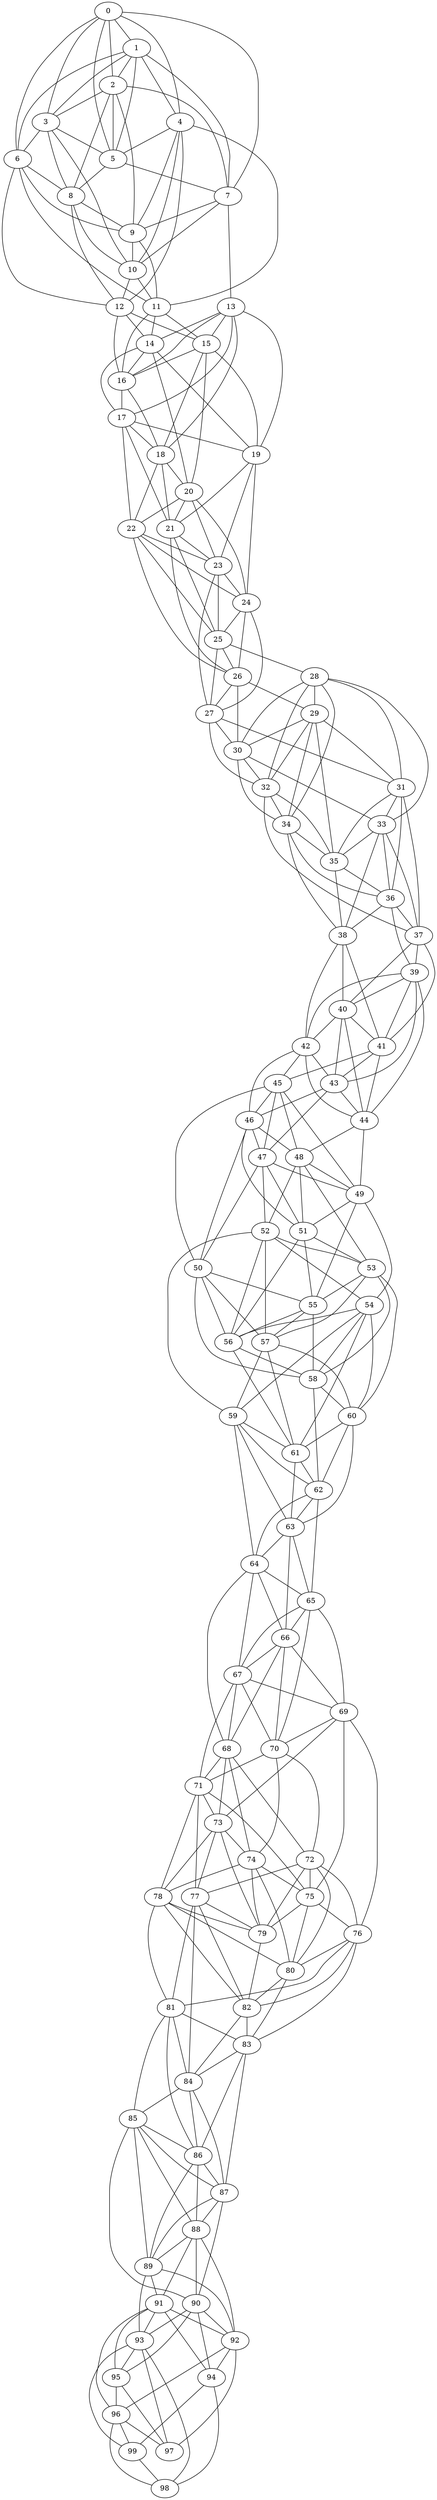 strict graph G {
0;
1;
2;
3;
4;
5;
6;
7;
8;
9;
10;
11;
12;
13;
14;
15;
16;
17;
18;
19;
20;
21;
22;
23;
24;
25;
26;
27;
28;
29;
30;
31;
32;
33;
34;
35;
36;
37;
38;
39;
40;
41;
42;
43;
44;
45;
46;
47;
48;
49;
50;
51;
52;
53;
54;
55;
56;
57;
58;
59;
60;
61;
62;
63;
64;
65;
66;
67;
68;
69;
70;
71;
72;
73;
74;
75;
76;
77;
78;
79;
80;
81;
82;
83;
84;
85;
86;
87;
88;
89;
90;
91;
92;
93;
94;
95;
96;
97;
98;
99;
93 -- 99;
2 -- 3;
29 -- 34;
75 -- 79;
29 -- 30;
52 -- 56;
51 -- 56;
53 -- 55;
92 -- 97;
54 -- 60;
48 -- 53;
71 -- 73;
11 -- 14;
43 -- 46;
53 -- 58;
23 -- 27;
73 -- 78;
49 -- 51;
73 -- 79;
96 -- 97;
54 -- 61;
34 -- 35;
21 -- 25;
1 -- 2;
92 -- 96;
39 -- 44;
39 -- 43;
90 -- 93;
55 -- 56;
75 -- 76;
65 -- 67;
10 -- 11;
65 -- 66;
6 -- 12;
7 -- 13;
67 -- 70;
13 -- 15;
96 -- 99;
75 -- 80;
6 -- 8;
39 -- 41;
86 -- 88;
95 -- 97;
47 -- 50;
45 -- 49;
27 -- 31;
43 -- 47;
82 -- 84;
56 -- 61;
4 -- 9;
69 -- 75;
45 -- 50;
46 -- 50;
52 -- 57;
36 -- 39;
24 -- 26;
42 -- 43;
80 -- 83;
42 -- 45;
92 -- 94;
39 -- 40;
1 -- 3;
44 -- 48;
54 -- 56;
73 -- 77;
15 -- 20;
63 -- 64;
59 -- 63;
83 -- 84;
56 -- 58;
86 -- 87;
83 -- 87;
72 -- 79;
41 -- 45;
66 -- 69;
45 -- 48;
19 -- 23;
74 -- 80;
76 -- 80;
28 -- 33;
0 -- 4;
81 -- 86;
2 -- 8;
84 -- 87;
18 -- 20;
47 -- 51;
16 -- 17;
41 -- 43;
37 -- 39;
93 -- 98;
46 -- 47;
70 -- 71;
33 -- 36;
93 -- 95;
50 -- 56;
1 -- 6;
64 -- 68;
55 -- 57;
37 -- 40;
28 -- 34;
28 -- 32;
79 -- 82;
89 -- 92;
49 -- 54;
30 -- 33;
54 -- 58;
17 -- 19;
8 -- 12;
91 -- 95;
26 -- 29;
25 -- 26;
74 -- 78;
33 -- 35;
87 -- 88;
40 -- 44;
24 -- 25;
49 -- 55;
26 -- 30;
45 -- 47;
36 -- 37;
82 -- 83;
42 -- 46;
61 -- 63;
9 -- 10;
55 -- 58;
1 -- 7;
48 -- 52;
62 -- 63;
45 -- 46;
15 -- 18;
85 -- 90;
88 -- 89;
42 -- 44;
16 -- 18;
57 -- 60;
6 -- 9;
2 -- 7;
85 -- 86;
46 -- 51;
33 -- 37;
50 -- 58;
85 -- 89;
14 -- 17;
19 -- 21;
69 -- 70;
78 -- 80;
64 -- 67;
0 -- 2;
17 -- 21;
32 -- 37;
87 -- 90;
28 -- 29;
1 -- 5;
61 -- 62;
87 -- 89;
13 -- 16;
77 -- 84;
76 -- 83;
51 -- 55;
2 -- 9;
8 -- 9;
17 -- 18;
22 -- 26;
88 -- 90;
17 -- 22;
18 -- 22;
68 -- 72;
93 -- 97;
58 -- 62;
41 -- 44;
40 -- 43;
91 -- 93;
0 -- 1;
26 -- 27;
13 -- 18;
66 -- 70;
80 -- 82;
71 -- 77;
0 -- 3;
89 -- 93;
37 -- 41;
52 -- 53;
68 -- 73;
14 -- 19;
30 -- 34;
70 -- 72;
91 -- 92;
46 -- 48;
15 -- 16;
11 -- 15;
0 -- 5;
60 -- 63;
71 -- 78;
77 -- 79;
24 -- 27;
0 -- 7;
28 -- 31;
64 -- 66;
83 -- 86;
81 -- 85;
90 -- 92;
29 -- 32;
18 -- 21;
69 -- 76;
76 -- 81;
91 -- 94;
35 -- 38;
48 -- 51;
99 -- 98;
78 -- 79;
65 -- 70;
31 -- 37;
22 -- 23;
90 -- 95;
72 -- 80;
13 -- 14;
4 -- 5;
4 -- 11;
84 -- 85;
68 -- 74;
21 -- 23;
51 -- 53;
88 -- 92;
3 -- 8;
5 -- 7;
71 -- 75;
12 -- 14;
77 -- 81;
50 -- 57;
7 -- 9;
3 -- 6;
31 -- 36;
91 -- 96;
40 -- 41;
67 -- 71;
40 -- 42;
29 -- 31;
68 -- 71;
74 -- 79;
4 -- 12;
88 -- 91;
94 -- 98;
22 -- 25;
34 -- 36;
15 -- 19;
20 -- 24;
94 -- 99;
67 -- 69;
8 -- 10;
62 -- 64;
11 -- 16;
14 -- 20;
50 -- 55;
31 -- 35;
6 -- 11;
7 -- 10;
43 -- 44;
38 -- 40;
2 -- 5;
20 -- 23;
59 -- 64;
95 -- 96;
25 -- 27;
36 -- 38;
20 -- 22;
57 -- 59;
85 -- 87;
89 -- 91;
90 -- 94;
81 -- 84;
52 -- 54;
67 -- 68;
22 -- 24;
73 -- 74;
3 -- 5;
9 -- 11;
39 -- 42;
60 -- 61;
77 -- 82;
23 -- 24;
72 -- 77;
12 -- 16;
63 -- 65;
70 -- 74;
76 -- 82;
74 -- 75;
27 -- 32;
38 -- 41;
57 -- 61;
28 -- 30;
72 -- 76;
3 -- 10;
27 -- 30;
33 -- 38;
12 -- 15;
32 -- 34;
59 -- 61;
13 -- 19;
60 -- 62;
23 -- 25;
19 -- 24;
53 -- 57;
53 -- 60;
85 -- 88;
63 -- 66;
66 -- 68;
30 -- 32;
78 -- 82;
69 -- 73;
25 -- 28;
81 -- 83;
66 -- 67;
35 -- 36;
20 -- 21;
21 -- 26;
31 -- 33;
48 -- 49;
0 -- 6;
44 -- 49;
34 -- 38;
96 -- 98;
62 -- 65;
5 -- 8;
72 -- 75;
54 -- 59;
32 -- 35;
58 -- 60;
1 -- 4;
84 -- 86;
14 -- 16;
4 -- 10;
13 -- 17;
38 -- 42;
47 -- 52;
47 -- 49;
78 -- 81;
29 -- 35;
86 -- 89;
59 -- 62;
64 -- 65;
52 -- 59;
65 -- 69;
10 -- 12;
}
